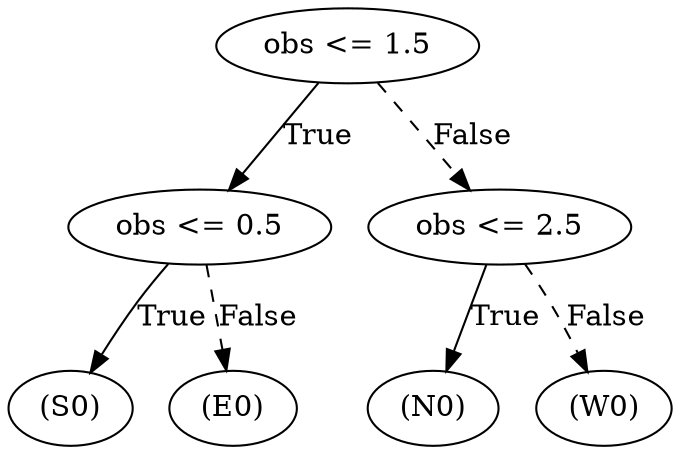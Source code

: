 digraph {
0 [label="obs <= 1.5"];
1 [label="obs <= 0.5"];
2 [label="(S0)"];
1 -> 2 [label="True"];
3 [label="(E0)"];
1 -> 3 [style="dashed", label="False"];
0 -> 1 [label="True"];
4 [label="obs <= 2.5"];
5 [label="(N0)"];
4 -> 5 [label="True"];
6 [label="(W0)"];
4 -> 6 [style="dashed", label="False"];
0 -> 4 [style="dashed", label="False"];

}